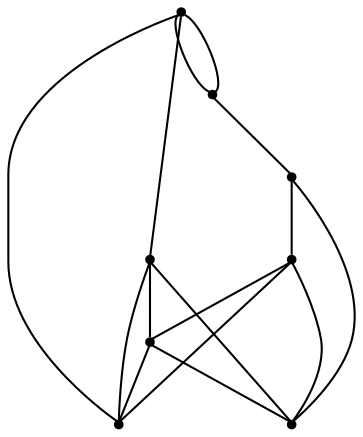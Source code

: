 graph {
  node [shape=point,comment="{\"directed\":false,\"doi\":\"10.1007/978-3-319-27261-0_15\",\"figure\":\"1 (3)\"}"]

  v0 [pos="1012.9936825289033,520.8869506506784"]
  v1 [pos="977.5515651276671,379.1221658833813"]
  v2 [pos="942.108398517539,591.7701736478534"]
  v3 [pos="906.6683795340869,343.6827243129535"]
  v4 [pos="885.4035224180601,435.8296058936212"]
  v5 [pos="835.7841765258233,556.3274414171394"]
  v6 [pos="800.3452067512632,414.562823567393"]
  v7 [pos="764.9041067647103,485.445259667543"]

  v0 -- v2 [id="-1",pos="1012.9936825289033,520.8869506506784 1012.9822525108221,591.7691641940941 1012.9822525108221,591.7691641940941 1012.9822525108221,591.7691641940941 942.108398517539,591.7701736478534 942.108398517539,591.7701736478534 942.108398517539,591.7701736478534"]
  v0 -- v4 [id="-2",pos="1012.9936825289033,520.8869506506784 1012.9822525108221,467.7259283566142 1012.9822525108221,467.7259283566142 1012.9822525108221,467.7259283566142 1012.9947158406909,432.28319612590025 1012.9947158406909,432.28319612590025 1012.9947158406909,432.28319612590025 885.4035224180601,435.8296058936212 885.4035224180601,435.8296058936212 885.4035224180601,435.8296058936212"]
  v7 -- v4 [id="-4",pos="764.9041067647103,485.445259667543 764.9052036649155,467.72596015043337 764.9052036649155,467.72596015043337 764.9052036649155,467.72596015043337 764.9052036649155,432.28319612590025 764.9052036649155,432.28319612590025 764.9052036649155,432.28319612590025 885.4035224180601,435.8296058936212 885.4035224180601,435.8296058936212 885.4035224180601,435.8296058936212"]
  v7 -- v3 [id="-5",pos="764.9041067647103,485.445259667543 764.9052036649155,591.7691959879132 764.9052036649155,591.7691959879132 764.9052036649155,591.7691959879132 853.5068249368838,591.7567010169716 853.5068249368838,591.7567010169716 853.5068249368838,591.7567010169716 853.5068249368838,343.6827243129535 853.5068249368838,343.6827243129535 853.5068249368838,343.6827243129535 888.945794711444,343.6827243129535 888.945794711444,343.6827243129535 888.945794711444,343.6827243129535 906.6683795340869,343.6827243129535 906.6683795340869,343.6827243129535 906.6683795340869,343.6827243129535"]
  v3 -- v4 [id="-10",pos="906.6683795340869,343.6827243129535 1012.9947158406909,343.6827243129535 1012.9947158406909,343.6827243129535 1012.9947158406909,343.6827243129535 1012.9822525108221,432.28325971353865 1012.9822525108221,432.28325971353865 1012.9822525108221,432.28325971353865 1012.9947158406909,467.72541965550715 1012.9947158406909,467.72541965550715 1012.9947158406909,467.72541965550715 764.9052036649155,467.72541965550715 764.9052036649155,467.72541965550715 764.9052036649155,467.72541965550715 764.9052036649155,432.28319612590025 764.9052036649155,432.28319612590025 764.9052036649155,432.28319612590025 764.9052036649155,343.6827243129535 764.9052036649155,343.6827243129535 764.9052036649155,343.6827243129535 853.5068249368838,343.6827243129535 853.5068249368838,343.6827243129535 853.5068249368838,343.6827243129535 888.945794711444,343.68266072531503 888.945794711444,343.68266072531503 888.945794711444,343.68266072531503 885.4035224180601,435.8296058936212 885.4035224180601,435.8296058936212 885.4035224180601,435.8296058936212"]
  v5 -- v7 [id="-27",pos="835.7841765258233,556.3274414171394 764.9041067647103,485.445259667543 764.9041067647103,485.445259667543 764.9041067647103,485.445259667543"]
  v6 -- v1 [id="-28",pos="800.3452067512632,414.562823567393 977.5515651276671,379.1221658833813 977.5515651276671,379.1221658833813 977.5515651276671,379.1221658833813"]
  v0 -- v1 [id="-29",pos="1012.9936825289033,520.8869506506784 977.5515651276671,379.1221658833813 977.5515651276671,379.1221658833813 977.5515651276671,379.1221658833813"]
  v0 -- v2 [id="-30",pos="1012.9936825289033,520.8869506506784 942.108398517539,591.7701736478534 942.108398517539,591.7701736478534 942.108398517539,591.7701736478534"]
  v5 -- v6 [id="-32",pos="835.7841765258233,556.3274414171394 800.3452067512632,414.562823567393 800.3452067512632,414.562823567393 800.3452067512632,414.562823567393"]
  v1 -- v3 [id="-34",pos="977.5515651276671,379.1221658833813 906.6683795340869,343.6827243129535 906.6683795340869,343.6827243129535 906.6683795340869,343.6827243129535"]
  v2 -- v5 [id="-37",pos="942.108398517539,591.7701736478534 835.7841765258233,556.3274414171394 835.7841765258233,556.3274414171394 835.7841765258233,556.3274414171394"]
  v7 -- v6 [id="-38",pos="764.9041067647103,485.445259667543 800.3452067512632,414.562823567393 800.3452067512632,414.562823567393 800.3452067512632,414.562823567393"]
  v3 -- v6 [id="-40",pos="906.6683795340869,343.6827243129535 800.3452067512632,414.562823567393 800.3452067512632,414.562823567393 800.3452067512632,414.562823567393"]
  v4 -- v1 [id="-41",pos="885.4035224180601,435.8296058936212 977.5515651276671,379.1221658833813 977.5515651276671,379.1221658833813 977.5515651276671,379.1221658833813"]
}